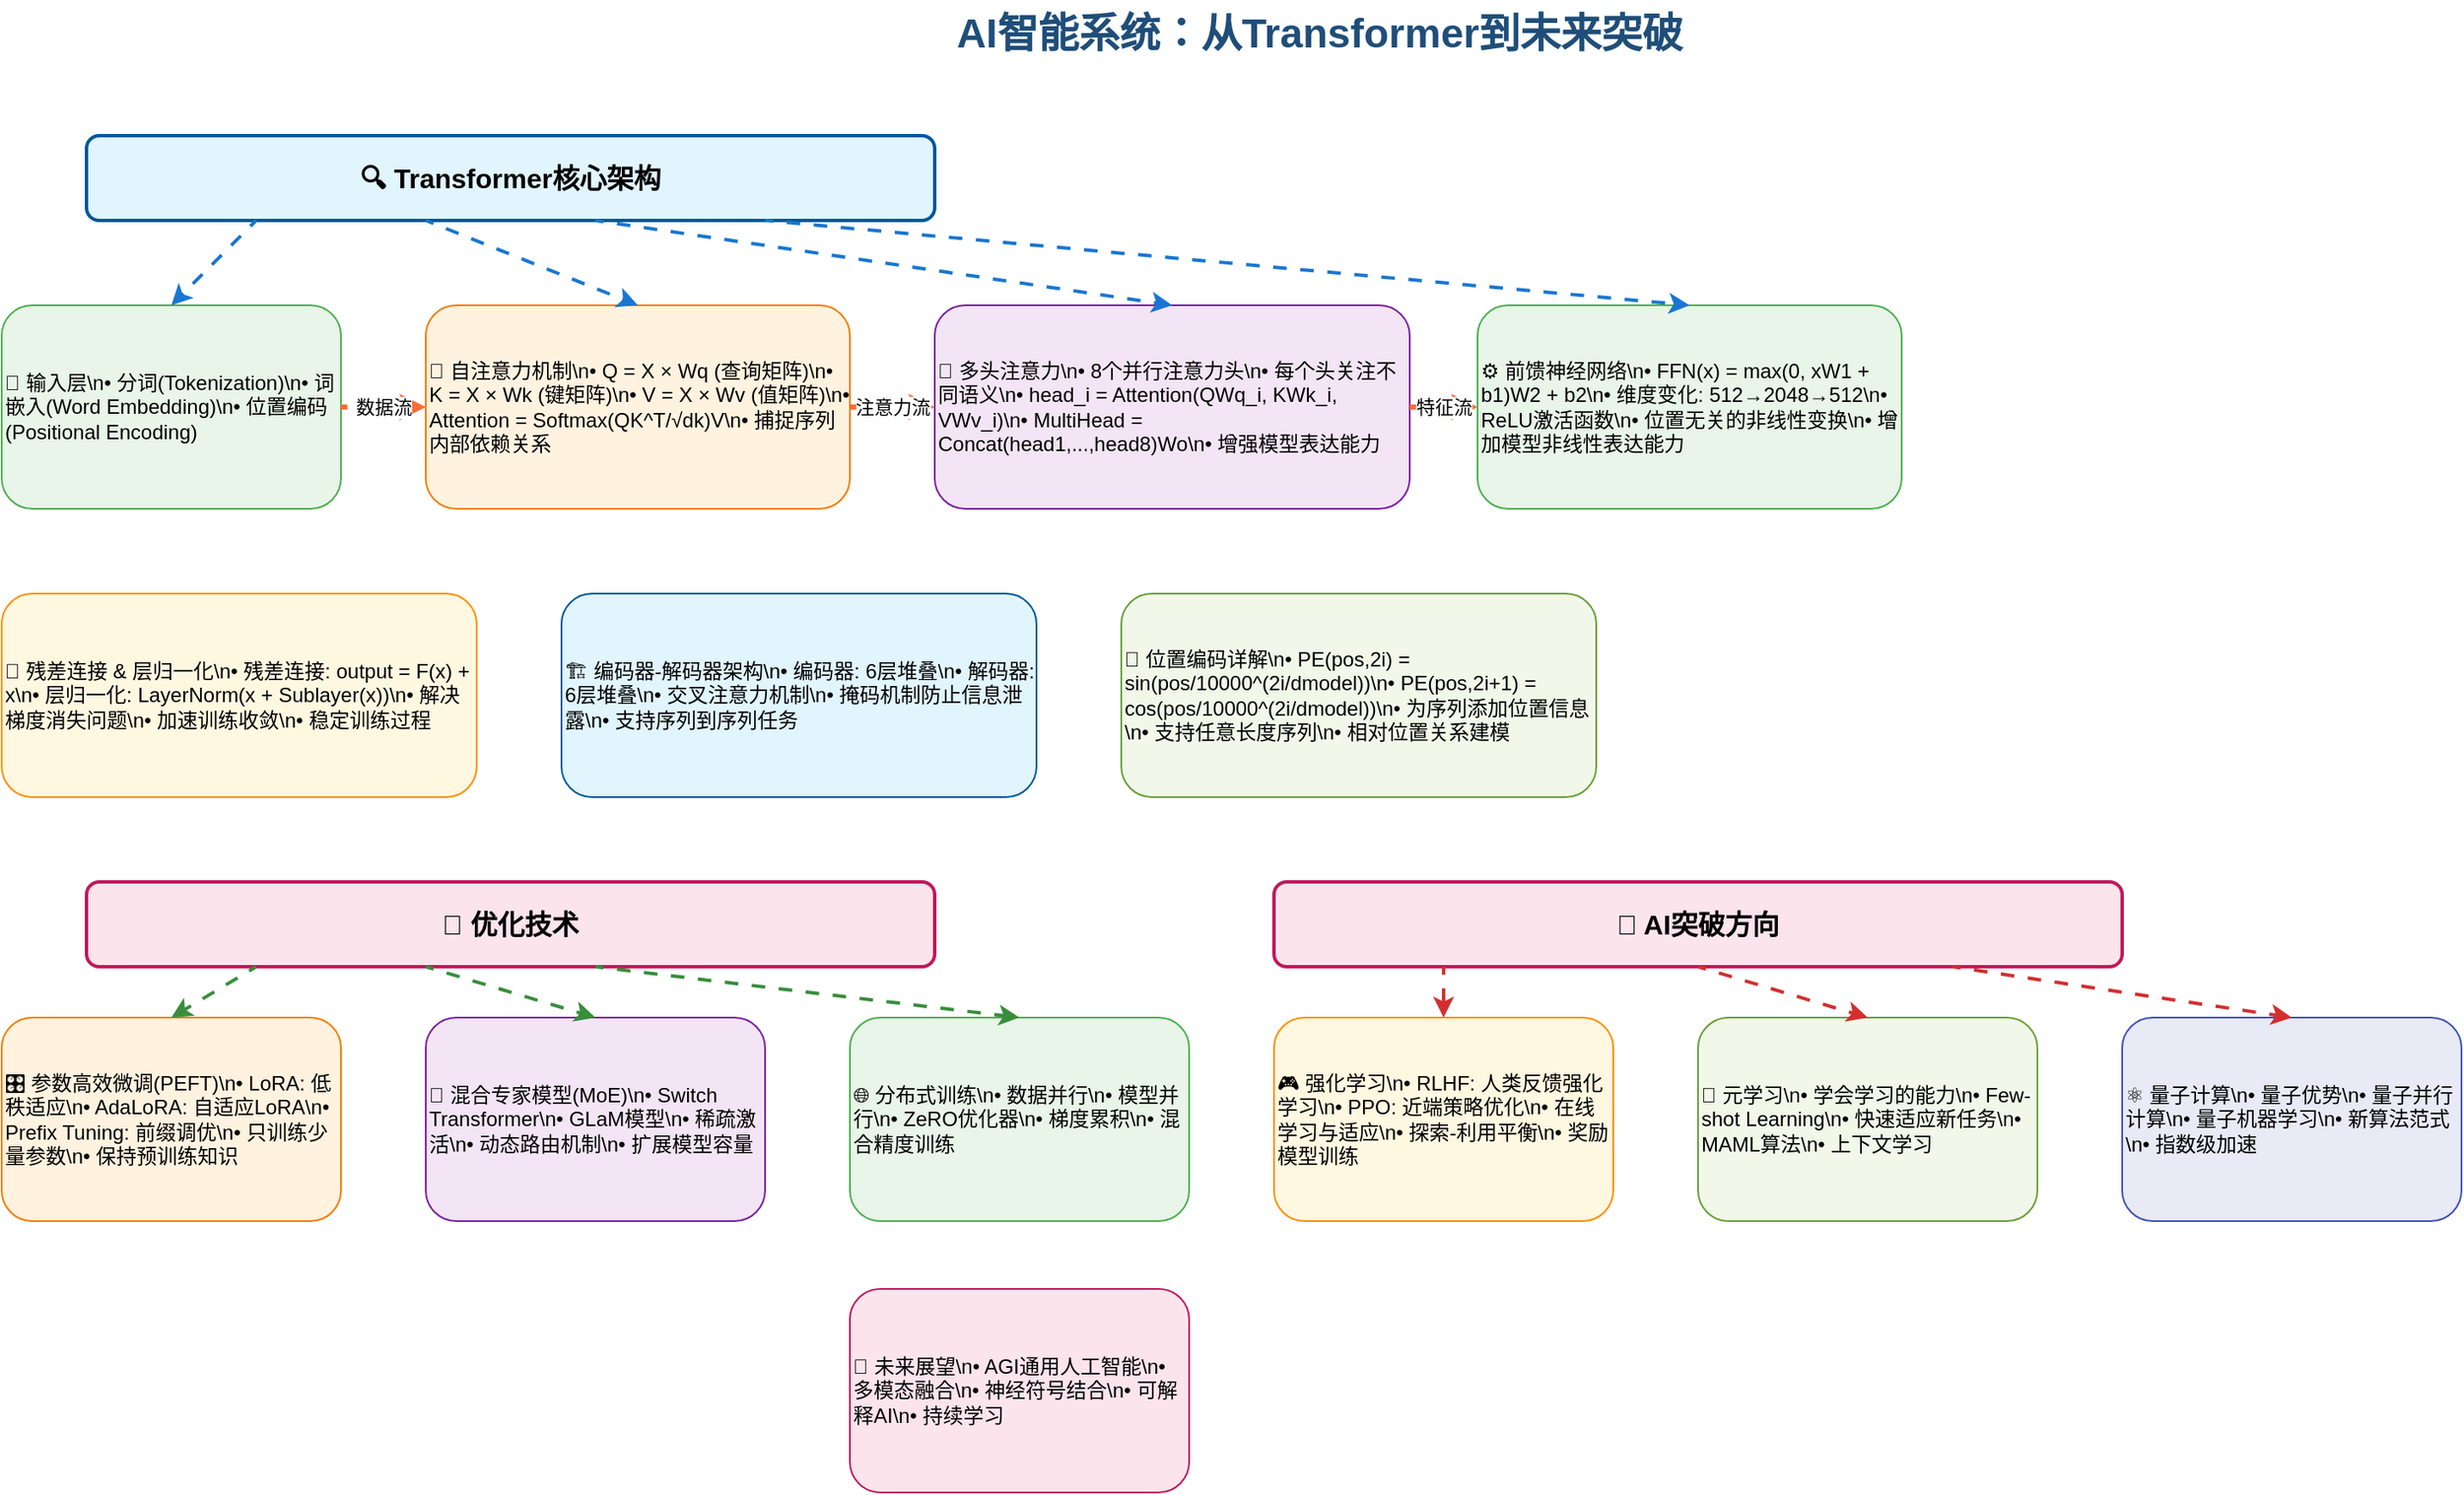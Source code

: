 <mxfile version="22.1.16">
  <diagram name="AI智能系统综合架构" id="comprehensive-ai-architecture">
    <mxGraphModel dx="2074" dy="1196" grid="1" gridSize="10" guides="1" tooltips="1" connect="1" arrows="1" fold="1" page="1" pageScale="1" pageWidth="1654" pageHeight="1169" math="0" shadow="0">
      <root>
        <mxCell id="0" />
        <mxCell id="1" parent="0" />
        
        <!-- 标题 -->
        <mxCell id="title" value="AI智能系统：从Transformer到未来突破" style="text;html=1;strokeColor=none;fillColor=none;align=center;verticalAlign=middle;whiteSpace=wrap;rounded=0;fontSize=24;fontStyle=1;fontColor=#1f4e79;" vertex="1" parent="1">
          <mxGeometry x="527" y="20" width="600" height="40" as="geometry" />
        </mxCell>
        
        <!-- Transformer架构核心 -->
        <mxCell id="transformer-core" value="🔍 Transformer核心架构" style="rounded=1;whiteSpace=wrap;html=1;fillColor=#e1f5fe;strokeColor=#01579b;strokeWidth=2;fontSize=16;fontStyle=1;" vertex="1" parent="1">
          <mxGeometry x="100" y="100" width="500" height="50" as="geometry" />
        </mxCell>
        
        <!-- 输入层 -->
        <mxCell id="input-layer" value="📝 输入层\n• 分词(Tokenization)\n• 词嵌入(Word Embedding)\n• 位置编码(Positional Encoding)" style="rounded=1;whiteSpace=wrap;html=1;fillColor=#e8f5e8;strokeColor=#4caf50;fontSize=12;align=left;" vertex="1" parent="1">
          <mxGeometry x="50" y="200" width="200" height="120" as="geometry" />
        </mxCell>
        
        <!-- 注意力机制 -->
        <mxCell id="attention" value="🎯 自注意力机制\n• Q = X × Wq (查询矩阵)\n• K = X × Wk (键矩阵)\n• V = X × Wv (值矩阵)\n• Attention = Softmax(QK^T/√dk)V\n• 捕捉序列内部依赖关系" style="rounded=1;whiteSpace=wrap;html=1;fillColor=#fff3e0;strokeColor=#f57c00;fontSize=12;align=left;" vertex="1" parent="1">
          <mxGeometry x="300" y="200" width="250" height="120" as="geometry" />
        </mxCell>
        
        <!-- 多头注意力 -->
        <mxCell id="multihead" value="🧠 多头注意力\n• 8个并行注意力头\n• 每个头关注不同语义\n• head_i = Attention(QWq_i, KWk_i, VWv_i)\n• MultiHead = Concat(head1,...,head8)Wo\n• 增强模型表达能力" style="rounded=1;whiteSpace=wrap;html=1;fillColor=#f3e5f5;strokeColor=#7b1fa2;fontSize=12;align=left;" vertex="1" parent="1">
          <mxGeometry x="600" y="200" width="280" height="120" as="geometry" />
        </mxCell>
        
        <!-- 前馈网络 -->
        <mxCell id="ffn" value="⚙️ 前馈神经网络\n• FFN(x) = max(0, xW1 + b1)W2 + b2\n• 维度变化: 512→2048→512\n• ReLU激活函数\n• 位置无关的非线性变换\n• 增加模型非线性表达能力" style="rounded=1;whiteSpace=wrap;html=1;fillColor=#e8f5e8;strokeColor=#4caf50;fontSize=12;align=left;" vertex="1" parent="1">
          <mxGeometry x="920" y="200" width="250" height="120" as="geometry" />
        </mxCell>
        
        <!-- 残差连接和层归一化 -->
        <mxCell id="residual-norm" value="🔄 残差连接 &amp; 层归一化\n• 残差连接: output = F(x) + x\n• 层归一化: LayerNorm(x + Sublayer(x))\n• 解决梯度消失问题\n• 加速训练收敛\n• 稳定训练过程" style="rounded=1;whiteSpace=wrap;html=1;fillColor=#fff8e1;strokeColor=#ff8f00;fontSize=12;align=left;" vertex="1" parent="1">
          <mxGeometry x="50" y="370" width="280" height="120" as="geometry" />
        </mxCell>
        
        <!-- 编码器-解码器架构 -->
        <mxCell id="encoder-decoder" value="🏗️ 编码器-解码器架构\n• 编码器: 6层堆叠\n• 解码器: 6层堆叠\n• 交叉注意力机制\n• 掩码机制防止信息泄露\n• 支持序列到序列任务" style="rounded=1;whiteSpace=wrap;html=1;fillColor=#e1f5fe;strokeColor=#01579b;fontSize=12;align=left;" vertex="1" parent="1">
          <mxGeometry x="380" y="370" width="280" height="120" as="geometry" />
        </mxCell>
        
        <!-- 位置编码详解 -->
        <mxCell id="positional-encoding" value="📍 位置编码详解\n• PE(pos,2i) = sin(pos/10000^(2i/dmodel))\n• PE(pos,2i+1) = cos(pos/10000^(2i/dmodel))\n• 为序列添加位置信息\n• 支持任意长度序列\n• 相对位置关系建模" style="rounded=1;whiteSpace=wrap;html=1;fillColor=#f1f8e9;strokeColor=#689f38;fontSize=12;align=left;" vertex="1" parent="1">
          <mxGeometry x="710" y="370" width="280" height="120" as="geometry" />
        </mxCell>
        
        <!-- 优化技术 -->
        <mxCell id="optimization" value="🚀 优化技术" style="rounded=1;whiteSpace=wrap;html=1;fillColor=#fce4ec;strokeColor=#c2185b;strokeWidth=2;fontSize=16;fontStyle=1;" vertex="1" parent="1">
          <mxGeometry x="100" y="540" width="500" height="50" as="geometry" />
        </mxCell>
        
        <!-- 参数高效微调 -->
        <mxCell id="peft" value="🎛️ 参数高效微调(PEFT)\n• LoRA: 低秩适应\n• AdaLoRA: 自适应LoRA\n• Prefix Tuning: 前缀调优\n• 只训练少量参数\n• 保持预训练知识" style="rounded=1;whiteSpace=wrap;html=1;fillColor=#fff3e0;strokeColor=#f57c00;fontSize=12;align=left;" vertex="1" parent="1">
          <mxGeometry x="50" y="620" width="200" height="120" as="geometry" />
        </mxCell>
        
        <!-- 混合专家模型 -->
        <mxCell id="moe" value="👥 混合专家模型(MoE)\n• Switch Transformer\n• GLaM模型\n• 稀疏激活\n• 动态路由机制\n• 扩展模型容量" style="rounded=1;whiteSpace=wrap;html=1;fillColor=#f3e5f5;strokeColor=#7b1fa2;fontSize=12;align=left;" vertex="1" parent="1">
          <mxGeometry x="300" y="620" width="200" height="120" as="geometry" />
        </mxCell>
        
        <!-- 分布式训练 -->
        <mxCell id="distributed" value="🌐 分布式训练\n• 数据并行\n• 模型并行\n• ZeRO优化器\n• 梯度累积\n• 混合精度训练" style="rounded=1;whiteSpace=wrap;html=1;fillColor=#e8f5e8;strokeColor=#4caf50;fontSize=12;align=left;" vertex="1" parent="1">
          <mxGeometry x="550" y="620" width="200" height="120" as="geometry" />
        </mxCell>
        
        <!-- AI突破方向 -->
        <mxCell id="ai-breakthroughs" value="🚀 AI突破方向" style="rounded=1;whiteSpace=wrap;html=1;fillColor=#fce4ec;strokeColor=#c2185b;strokeWidth=2;fontSize=16;fontStyle=1;" vertex="1" parent="1">
          <mxGeometry x="800" y="540" width="500" height="50" as="geometry" />
        </mxCell>
        
        <!-- 强化学习 -->
        <mxCell id="rl" value="🎮 强化学习\n• RLHF: 人类反馈强化学习\n• PPO: 近端策略优化\n• 在线学习与适应\n• 探索-利用平衡\n• 奖励模型训练" style="rounded=1;whiteSpace=wrap;html=1;fillColor=#fff8e1;strokeColor=#ff8f00;fontSize=12;align=left;" vertex="1" parent="1">
          <mxGeometry x="800" y="620" width="200" height="120" as="geometry" />
        </mxCell>
        
        <!-- 元学习 -->
        <mxCell id="meta" value="🧬 元学习\n• 学会学习的能力\n• Few-shot Learning\n• 快速适应新任务\n• MAML算法\n• 上下文学习" style="rounded=1;whiteSpace=wrap;html=1;fillColor=#f1f8e9;strokeColor=#689f38;fontSize=12;align=left;" vertex="1" parent="1">
          <mxGeometry x="1050" y="620" width="200" height="120" as="geometry" />
        </mxCell>
        
        <!-- 量子计算 -->
        <mxCell id="quantum" value="⚛️ 量子计算\n• 量子优势\n• 量子并行计算\n• 量子机器学习\n• 新算法范式\n• 指数级加速" style="rounded=1;whiteSpace=wrap;html=1;fillColor=#e8eaf6;strokeColor=#3f51b5;fontSize=12;align=left;" vertex="1" parent="1">
          <mxGeometry x="1300" y="620" width="200" height="120" as="geometry" />
        </mxCell>
        
        <!-- 未来展望 -->
        <mxCell id="future" value="🔮 未来展望\n• AGI通用人工智能\n• 多模态融合\n• 神经符号结合\n• 可解释AI\n• 持续学习" style="rounded=1;whiteSpace=wrap;html=1;fillColor=#fce4ec;strokeColor=#c2185b;fontSize=12;align=left;" vertex="1" parent="1">
          <mxGeometry x="550" y="780" width="200" height="120" as="geometry" />
        </mxCell>
        
        <!-- 连接线 -->
        <mxCell id="arrow1" value="" style="endArrow=classic;html=1;rounded=0;exitX=0.2;exitY=1;exitDx=0;exitDy=0;entryX=0.5;entryY=0;entryDx=0;entryDy=0;strokeWidth=2;strokeColor=#1976d2;flowAnimation=1;" edge="1" parent="1" source="transformer-core" target="input-layer">
          <mxGeometry width="50" height="50" relative="1" as="geometry" />
        </mxCell>
        
        <mxCell id="arrow2" value="" style="endArrow=classic;html=1;rounded=0;exitX=0.4;exitY=1;exitDx=0;exitDy=0;entryX=0.5;entryY=0;entryDx=0;entryDy=0;strokeWidth=2;strokeColor=#1976d2;flowAnimation=1;" edge="1" parent="1" source="transformer-core" target="attention">
          <mxGeometry width="50" height="50" relative="1" as="geometry" />
        </mxCell>
        
        <mxCell id="arrow3" value="" style="endArrow=classic;html=1;rounded=0;exitX=0.6;exitY=1;exitDx=0;exitDy=0;entryX=0.5;entryY=0;entryDx=0;entryDy=0;strokeWidth=2;strokeColor=#1976d2;flowAnimation=1;" edge="1" parent="1" source="transformer-core" target="multihead">
          <mxGeometry width="50" height="50" relative="1" as="geometry" />
        </mxCell>
        
        <mxCell id="arrow4" value="" style="endArrow=classic;html=1;rounded=0;exitX=0.8;exitY=1;exitDx=0;exitDy=0;entryX=0.5;entryY=0;entryDx=0;entryDy=0;strokeWidth=2;strokeColor=#1976d2;flowAnimation=1;" edge="1" parent="1" source="transformer-core" target="ffn">
          <mxGeometry width="50" height="50" relative="1" as="geometry" />
        </mxCell>
        
        <mxCell id="arrow5" value="" style="endArrow=classic;html=1;rounded=0;exitX=0.2;exitY=1;exitDx=0;exitDy=0;entryX=0.5;entryY=0;entryDx=0;entryDy=0;strokeWidth=2;strokeColor=#388e3c;flowAnimation=1;" edge="1" parent="1" source="optimization" target="peft">
          <mxGeometry width="50" height="50" relative="1" as="geometry" />
        </mxCell>
        
        <mxCell id="arrow6" value="" style="endArrow=classic;html=1;rounded=0;exitX=0.4;exitY=1;exitDx=0;exitDy=0;entryX=0.5;entryY=0;entryDx=0;entryDy=0;strokeWidth=2;strokeColor=#388e3c;flowAnimation=1;" edge="1" parent="1" source="optimization" target="moe">
          <mxGeometry width="50" height="50" relative="1" as="geometry" />
        </mxCell>
        
        <mxCell id="arrow7" value="" style="endArrow=classic;html=1;rounded=0;exitX=0.6;exitY=1;exitDx=0;exitDy=0;entryX=0.5;entryY=0;entryDx=0;entryDy=0;strokeWidth=2;strokeColor=#388e3c;flowAnimation=1;" edge="1" parent="1" source="optimization" target="distributed">
          <mxGeometry width="50" height="50" relative="1" as="geometry" />
        </mxCell>
        
        <mxCell id="arrow8" value="" style="endArrow=classic;html=1;rounded=0;exitX=0.2;exitY=1;exitDx=0;exitDy=0;entryX=0.5;entryY=0;entryDx=0;entryDy=0;strokeWidth=2;strokeColor=#d32f2f;flowAnimation=1;" edge="1" parent="1" source="ai-breakthroughs" target="rl">
          <mxGeometry width="50" height="50" relative="1" as="geometry" />
        </mxCell>
        
        <mxCell id="arrow9" value="" style="endArrow=classic;html=1;rounded=0;exitX=0.5;exitY=1;exitDx=0;exitDy=0;entryX=0.5;entryY=0;entryDx=0;entryDy=0;strokeWidth=2;strokeColor=#d32f2f;flowAnimation=1;" edge="1" parent="1" source="ai-breakthroughs" target="meta">
          <mxGeometry width="50" height="50" relative="1" as="geometry" />
        </mxCell>
        
        <mxCell id="arrow10" value="" style="endArrow=classic;html=1;rounded=0;exitX=0.8;exitY=1;exitDx=0;exitDy=0;entryX=0.5;entryY=0;entryDx=0;entryDy=0;strokeWidth=2;strokeColor=#d32f2f;flowAnimation=1;" edge="1" parent="1" source="ai-breakthroughs" target="quantum">
          <mxGeometry width="50" height="50" relative="1" as="geometry" />
        </mxCell>
        
        <!-- 数据流箭头 -->
        <mxCell id="flow1" value="数据流" style="endArrow=classic;html=1;rounded=0;exitX=1;exitY=0.5;exitDx=0;exitDy=0;entryX=0;entryY=0.5;entryDx=0;entryDy=0;strokeWidth=3;strokeColor=#ff6b35;dashed=1;flowAnimation=1;" edge="1" parent="1" source="input-layer" target="attention">
          <mxGeometry width="50" height="50" relative="1" as="geometry" />
        </mxCell>
        
        <mxCell id="flow2" value="注意力流" style="endArrow=classic;html=1;rounded=0;exitX=1;exitY=0.5;exitDx=0;exitDy=0;entryX=0;entryY=0.5;entryDx=0;entryDy=0;strokeWidth=3;strokeColor=#ff6b35;dashed=1;flowAnimation=1;" edge="1" parent="1" source="attention" target="multihead">
          <mxGeometry width="50" height="50" relative="1" as="geometry" />
        </mxCell>
        
        <mxCell id="flow3" value="特征流" style="endArrow=classic;html=1;rounded=0;exitX=1;exitY=0.5;exitDx=0;exitDy=0;entryX=0;entryY=0.5;entryDx=0;entryDy=0;strokeWidth=3;strokeColor=#ff6b35;dashed=1;flowAnimation=1;" edge="1" parent="1" source="multihead" target="ffn">
          <mxGeometry width="50" height="50" relative="1" as="geometry" />
        </mxCell>
        
      </root>
    </mxGraphModel>
  </diagram>
</mxfile>